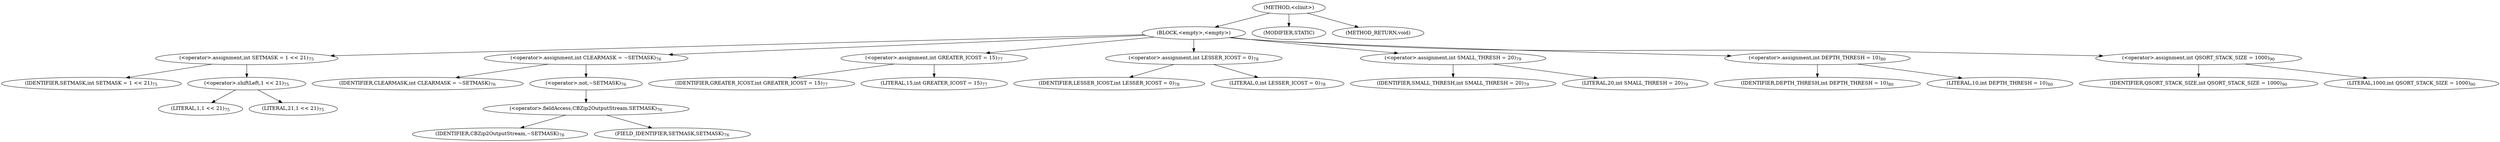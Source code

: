 digraph "&lt;clinit&gt;" {  
"5849" [label = <(METHOD,&lt;clinit&gt;)> ]
"5850" [label = <(BLOCK,&lt;empty&gt;,&lt;empty&gt;)> ]
"5851" [label = <(&lt;operator&gt;.assignment,int SETMASK = 1 &lt;&lt; 21)<SUB>75</SUB>> ]
"5852" [label = <(IDENTIFIER,SETMASK,int SETMASK = 1 &lt;&lt; 21)<SUB>75</SUB>> ]
"5853" [label = <(&lt;operator&gt;.shiftLeft,1 &lt;&lt; 21)<SUB>75</SUB>> ]
"5854" [label = <(LITERAL,1,1 &lt;&lt; 21)<SUB>75</SUB>> ]
"5855" [label = <(LITERAL,21,1 &lt;&lt; 21)<SUB>75</SUB>> ]
"5856" [label = <(&lt;operator&gt;.assignment,int CLEARMASK = ~SETMASK)<SUB>76</SUB>> ]
"5857" [label = <(IDENTIFIER,CLEARMASK,int CLEARMASK = ~SETMASK)<SUB>76</SUB>> ]
"5858" [label = <(&lt;operator&gt;.not,~SETMASK)<SUB>76</SUB>> ]
"5859" [label = <(&lt;operator&gt;.fieldAccess,CBZip2OutputStream.SETMASK)<SUB>76</SUB>> ]
"5860" [label = <(IDENTIFIER,CBZip2OutputStream,~SETMASK)<SUB>76</SUB>> ]
"5861" [label = <(FIELD_IDENTIFIER,SETMASK,SETMASK)<SUB>76</SUB>> ]
"5862" [label = <(&lt;operator&gt;.assignment,int GREATER_ICOST = 15)<SUB>77</SUB>> ]
"5863" [label = <(IDENTIFIER,GREATER_ICOST,int GREATER_ICOST = 15)<SUB>77</SUB>> ]
"5864" [label = <(LITERAL,15,int GREATER_ICOST = 15)<SUB>77</SUB>> ]
"5865" [label = <(&lt;operator&gt;.assignment,int LESSER_ICOST = 0)<SUB>78</SUB>> ]
"5866" [label = <(IDENTIFIER,LESSER_ICOST,int LESSER_ICOST = 0)<SUB>78</SUB>> ]
"5867" [label = <(LITERAL,0,int LESSER_ICOST = 0)<SUB>78</SUB>> ]
"5868" [label = <(&lt;operator&gt;.assignment,int SMALL_THRESH = 20)<SUB>79</SUB>> ]
"5869" [label = <(IDENTIFIER,SMALL_THRESH,int SMALL_THRESH = 20)<SUB>79</SUB>> ]
"5870" [label = <(LITERAL,20,int SMALL_THRESH = 20)<SUB>79</SUB>> ]
"5871" [label = <(&lt;operator&gt;.assignment,int DEPTH_THRESH = 10)<SUB>80</SUB>> ]
"5872" [label = <(IDENTIFIER,DEPTH_THRESH,int DEPTH_THRESH = 10)<SUB>80</SUB>> ]
"5873" [label = <(LITERAL,10,int DEPTH_THRESH = 10)<SUB>80</SUB>> ]
"5874" [label = <(&lt;operator&gt;.assignment,int QSORT_STACK_SIZE = 1000)<SUB>90</SUB>> ]
"5875" [label = <(IDENTIFIER,QSORT_STACK_SIZE,int QSORT_STACK_SIZE = 1000)<SUB>90</SUB>> ]
"5876" [label = <(LITERAL,1000,int QSORT_STACK_SIZE = 1000)<SUB>90</SUB>> ]
"5877" [label = <(MODIFIER,STATIC)> ]
"5878" [label = <(METHOD_RETURN,void)> ]
  "5849" -> "5850" 
  "5849" -> "5877" 
  "5849" -> "5878" 
  "5850" -> "5851" 
  "5850" -> "5856" 
  "5850" -> "5862" 
  "5850" -> "5865" 
  "5850" -> "5868" 
  "5850" -> "5871" 
  "5850" -> "5874" 
  "5851" -> "5852" 
  "5851" -> "5853" 
  "5853" -> "5854" 
  "5853" -> "5855" 
  "5856" -> "5857" 
  "5856" -> "5858" 
  "5858" -> "5859" 
  "5859" -> "5860" 
  "5859" -> "5861" 
  "5862" -> "5863" 
  "5862" -> "5864" 
  "5865" -> "5866" 
  "5865" -> "5867" 
  "5868" -> "5869" 
  "5868" -> "5870" 
  "5871" -> "5872" 
  "5871" -> "5873" 
  "5874" -> "5875" 
  "5874" -> "5876" 
}
